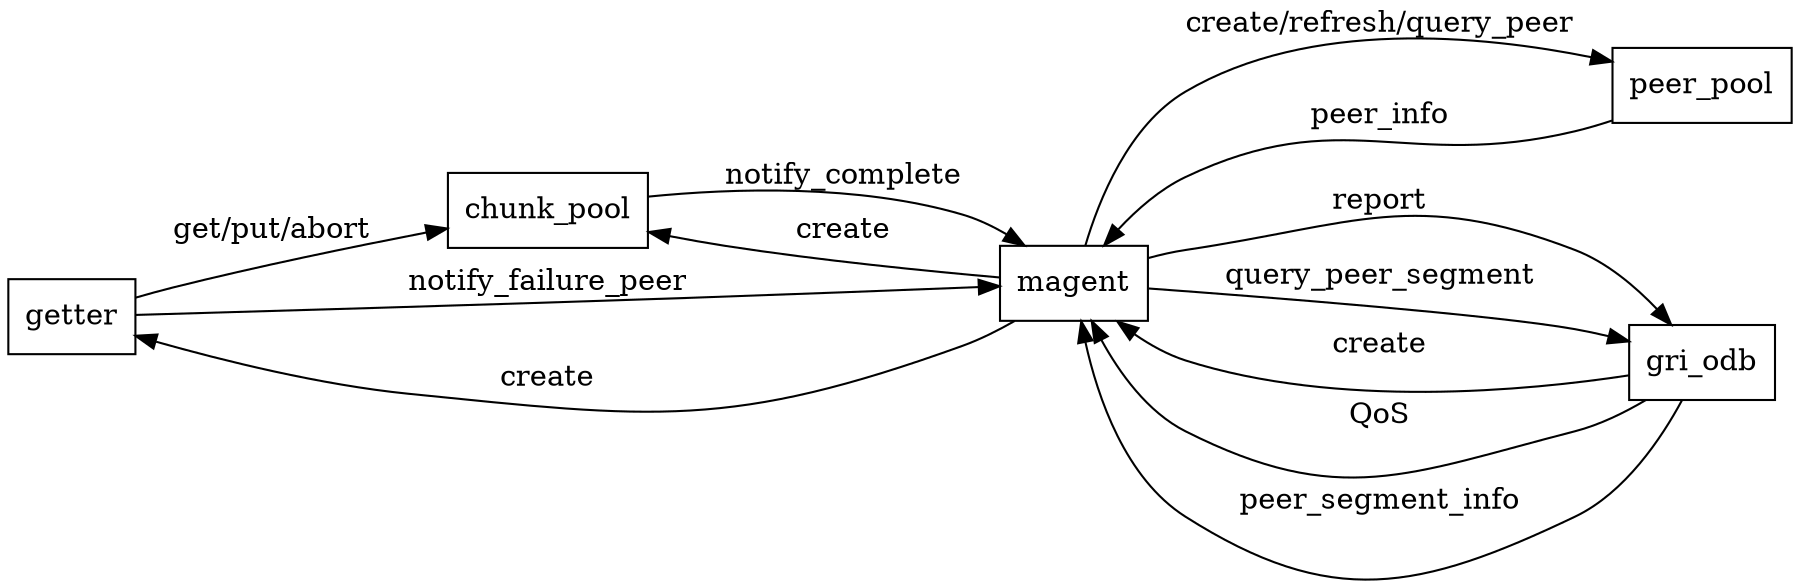 digraph magent_arch {
  rankdir=LR
  overlap=false
  fontsize=12

  node [ shape=box ]; getter; chunk_pool; peer_pool; magent; gri_odb;
  gri_odb   -> magent     [ label="create" ];
  magent    -> getter     [ label="create" ];
  magent    -> chunk_pool [ label="create" ];
  chunk_pool-> magent     [ label="notify_complete" ];
  magent    -> peer_pool  [ label="create/refresh/query_peer" ];
  peer_pool -> magent     [ label="peer_info" ];
  getter    -> chunk_pool [ label="get/put/abort" ];
  getter    -> magent     [ label="notify_failure_peer" ];
  

  magent    -> gri_odb    [ label="report" ];
  gri_odb   -> magent     [ label="QoS" ];

  magent    -> gri_odb    [ label="query_peer_segment" ];
  gri_odb   -> magent     [ label="peer_segment_info" ];
}
